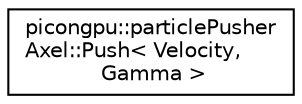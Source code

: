 digraph "Graphical Class Hierarchy"
{
 // LATEX_PDF_SIZE
  edge [fontname="Helvetica",fontsize="10",labelfontname="Helvetica",labelfontsize="10"];
  node [fontname="Helvetica",fontsize="10",shape=record];
  rankdir="LR";
  Node0 [label="picongpu::particlePusher\lAxel::Push\< Velocity,\l Gamma \>",height=0.2,width=0.4,color="black", fillcolor="white", style="filled",URL="$structpicongpu_1_1particle_pusher_axel_1_1_push.html",tooltip=" "];
}
